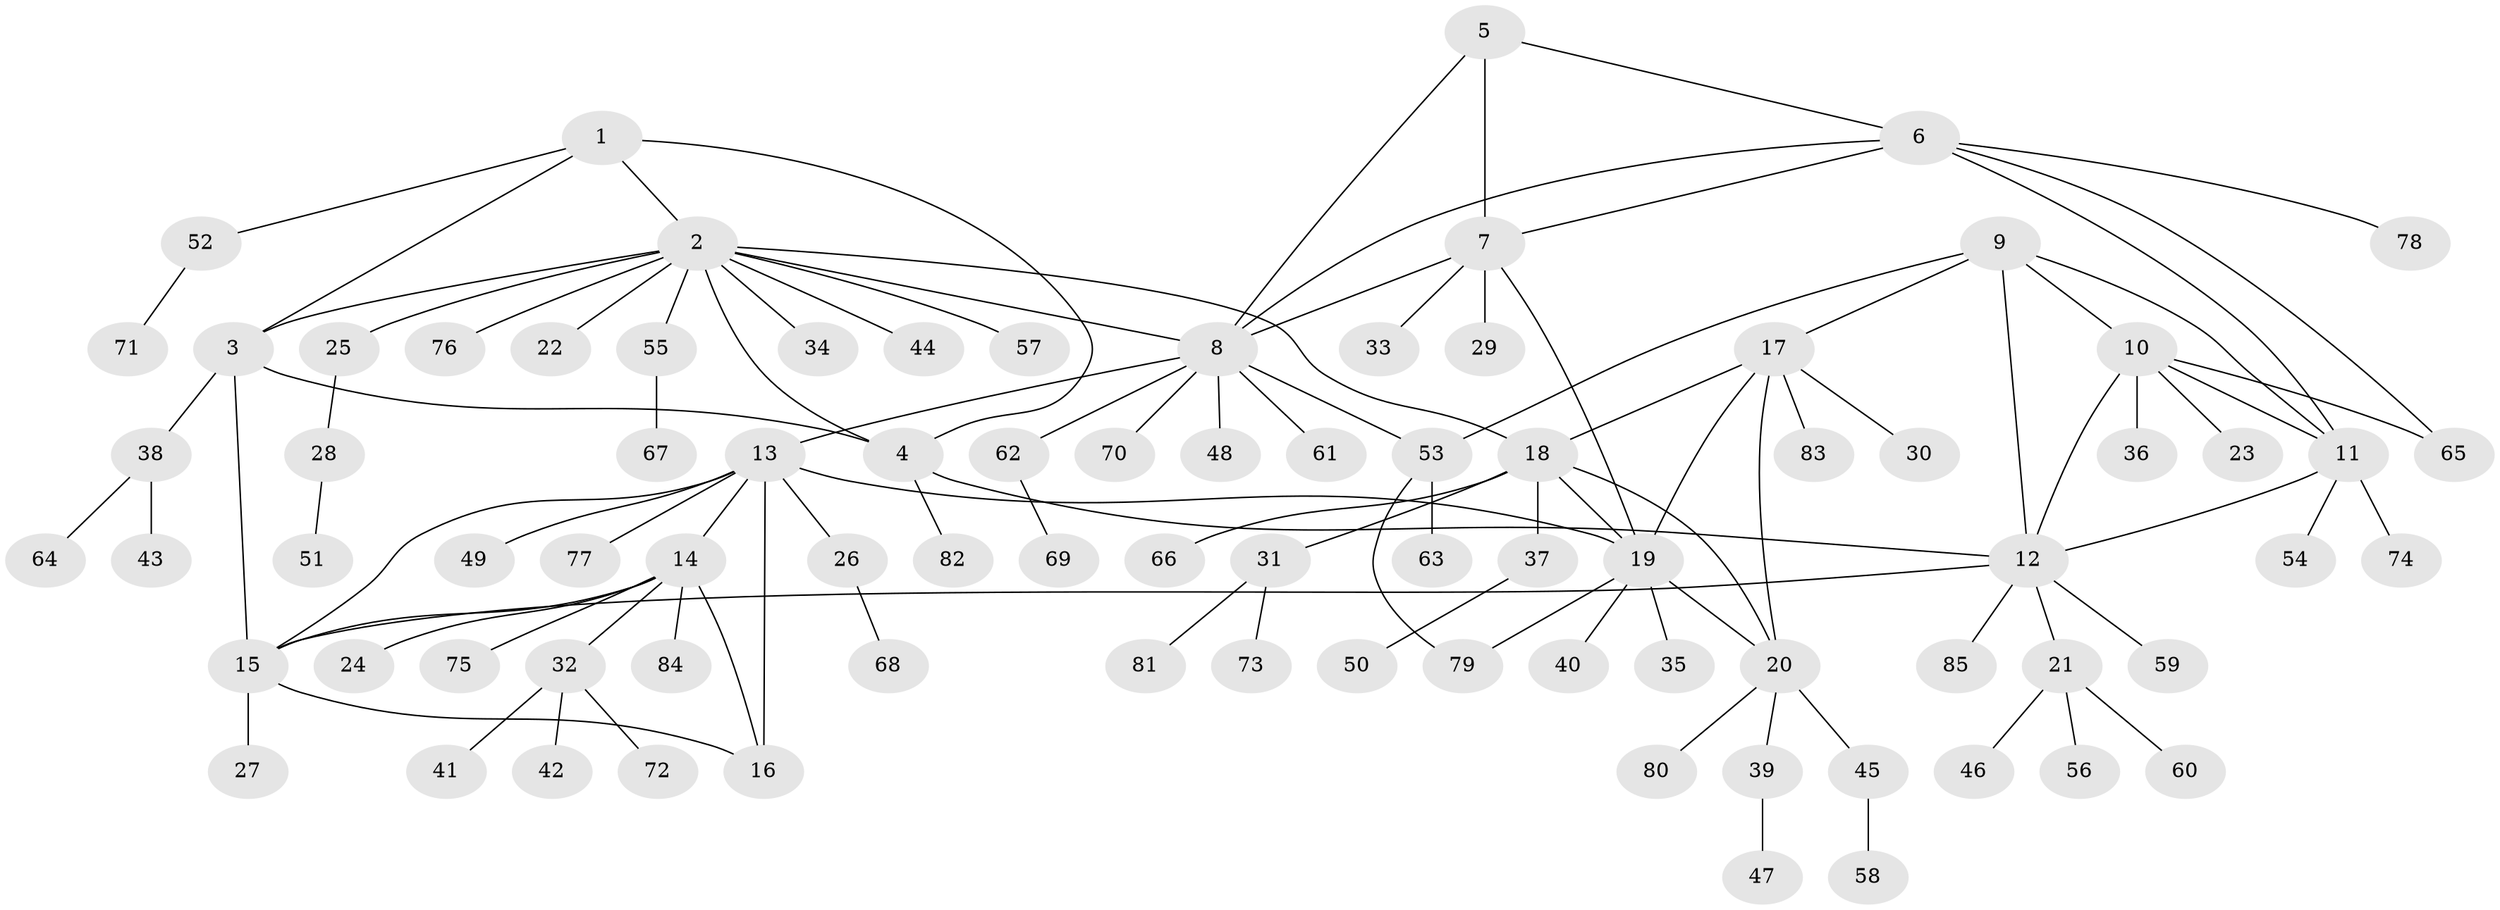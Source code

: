 // Generated by graph-tools (version 1.1) at 2025/55/03/09/25 04:55:15]
// undirected, 85 vertices, 108 edges
graph export_dot {
graph [start="1"]
  node [color=gray90,style=filled];
  1;
  2;
  3;
  4;
  5;
  6;
  7;
  8;
  9;
  10;
  11;
  12;
  13;
  14;
  15;
  16;
  17;
  18;
  19;
  20;
  21;
  22;
  23;
  24;
  25;
  26;
  27;
  28;
  29;
  30;
  31;
  32;
  33;
  34;
  35;
  36;
  37;
  38;
  39;
  40;
  41;
  42;
  43;
  44;
  45;
  46;
  47;
  48;
  49;
  50;
  51;
  52;
  53;
  54;
  55;
  56;
  57;
  58;
  59;
  60;
  61;
  62;
  63;
  64;
  65;
  66;
  67;
  68;
  69;
  70;
  71;
  72;
  73;
  74;
  75;
  76;
  77;
  78;
  79;
  80;
  81;
  82;
  83;
  84;
  85;
  1 -- 2;
  1 -- 3;
  1 -- 4;
  1 -- 52;
  2 -- 3;
  2 -- 4;
  2 -- 8;
  2 -- 18;
  2 -- 22;
  2 -- 25;
  2 -- 34;
  2 -- 44;
  2 -- 55;
  2 -- 57;
  2 -- 76;
  3 -- 4;
  3 -- 15;
  3 -- 38;
  4 -- 12;
  4 -- 82;
  5 -- 6;
  5 -- 7;
  5 -- 8;
  6 -- 7;
  6 -- 8;
  6 -- 11;
  6 -- 65;
  6 -- 78;
  7 -- 8;
  7 -- 19;
  7 -- 29;
  7 -- 33;
  8 -- 13;
  8 -- 48;
  8 -- 53;
  8 -- 61;
  8 -- 62;
  8 -- 70;
  9 -- 10;
  9 -- 11;
  9 -- 12;
  9 -- 17;
  9 -- 53;
  10 -- 11;
  10 -- 12;
  10 -- 23;
  10 -- 36;
  10 -- 65;
  11 -- 12;
  11 -- 54;
  11 -- 74;
  12 -- 15;
  12 -- 21;
  12 -- 59;
  12 -- 85;
  13 -- 14;
  13 -- 15;
  13 -- 16;
  13 -- 19;
  13 -- 26;
  13 -- 49;
  13 -- 77;
  14 -- 15;
  14 -- 16;
  14 -- 24;
  14 -- 32;
  14 -- 75;
  14 -- 84;
  15 -- 16;
  15 -- 27;
  17 -- 18;
  17 -- 19;
  17 -- 20;
  17 -- 30;
  17 -- 83;
  18 -- 19;
  18 -- 20;
  18 -- 31;
  18 -- 37;
  18 -- 66;
  19 -- 20;
  19 -- 35;
  19 -- 40;
  19 -- 79;
  20 -- 39;
  20 -- 45;
  20 -- 80;
  21 -- 46;
  21 -- 56;
  21 -- 60;
  25 -- 28;
  26 -- 68;
  28 -- 51;
  31 -- 73;
  31 -- 81;
  32 -- 41;
  32 -- 42;
  32 -- 72;
  37 -- 50;
  38 -- 43;
  38 -- 64;
  39 -- 47;
  45 -- 58;
  52 -- 71;
  53 -- 63;
  53 -- 79;
  55 -- 67;
  62 -- 69;
}
